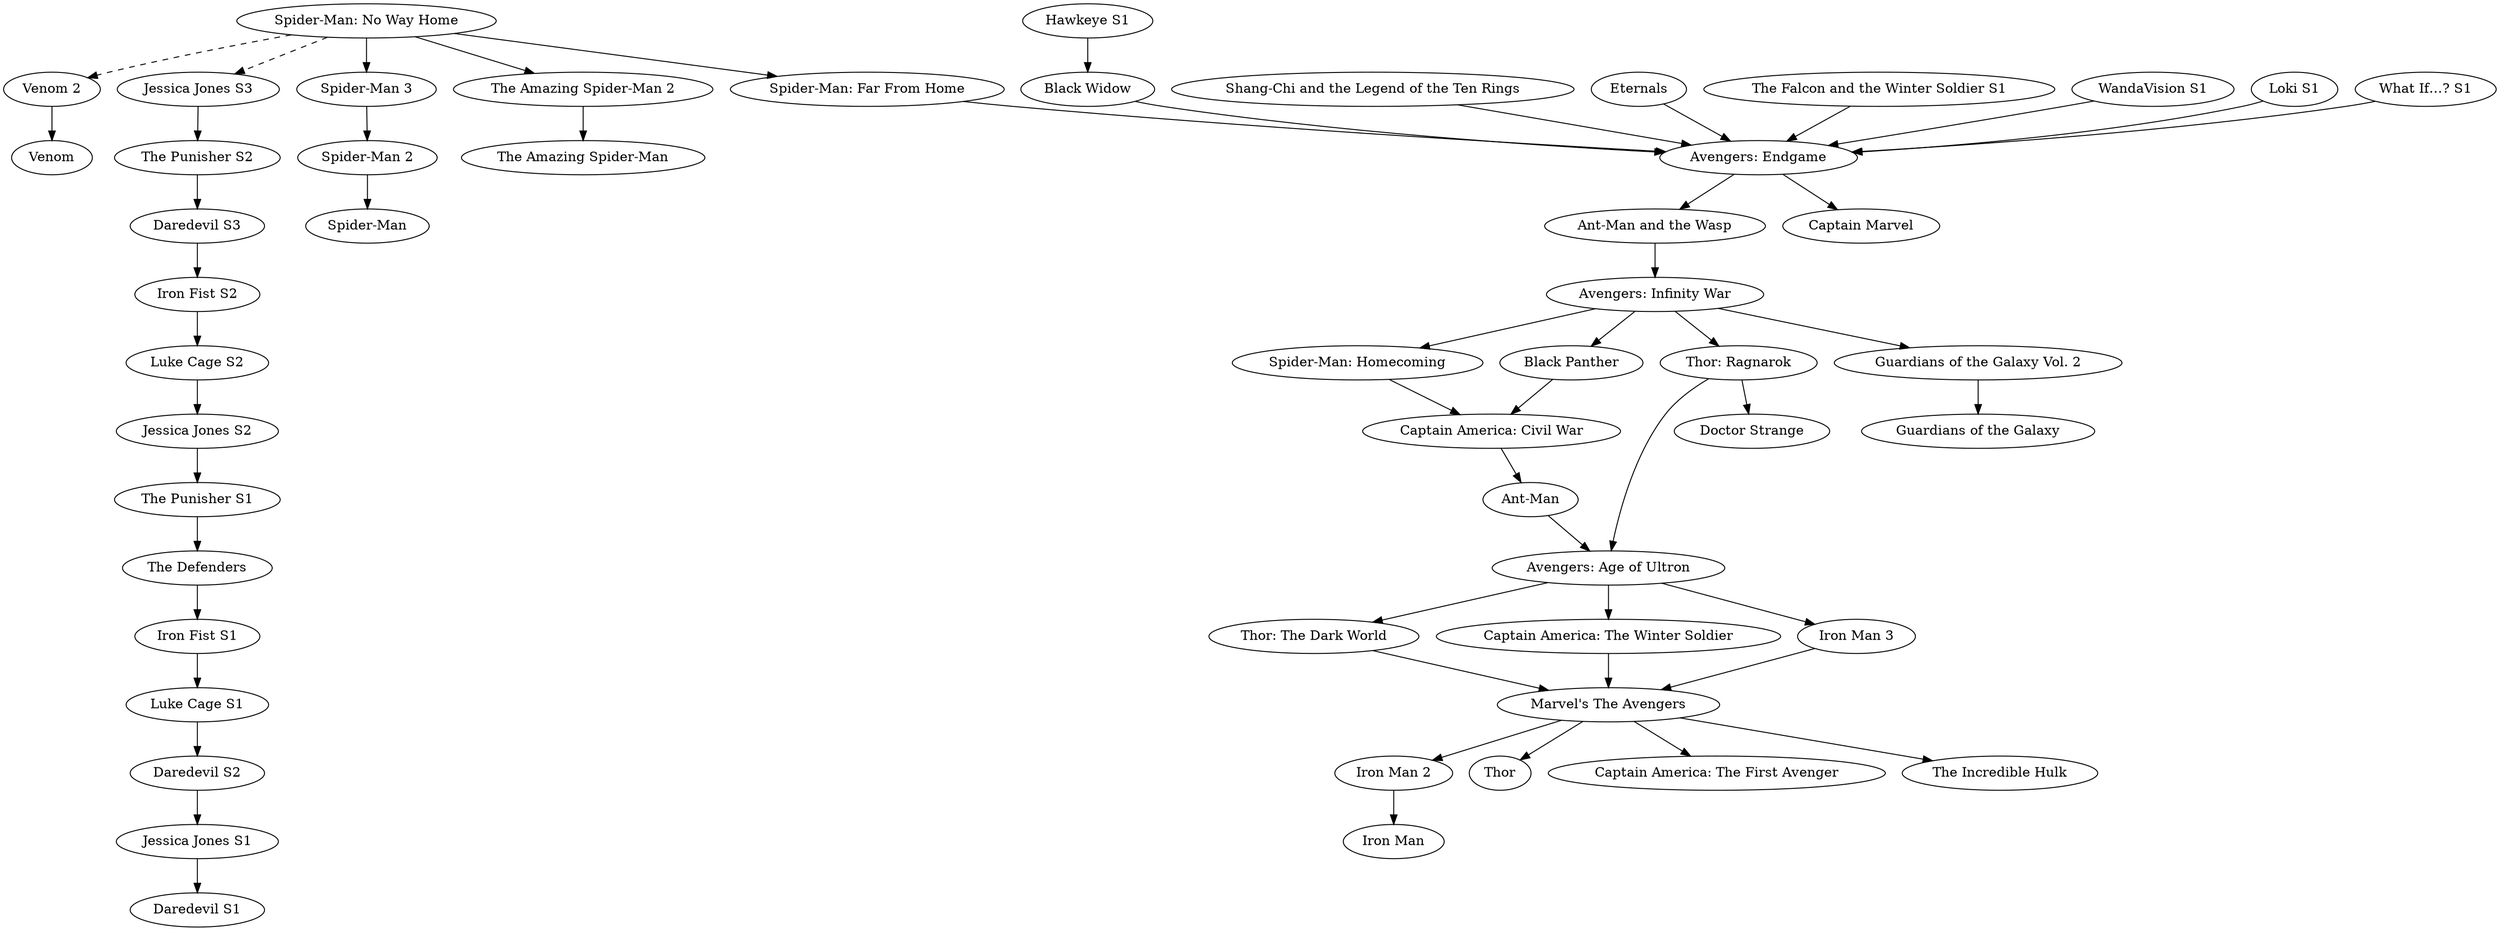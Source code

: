 digraph regexp { 
    // The definiton af all main movies
    iron_man [label="Iron Man"];
    the_incredible_hulk [label="The Incredible Hulk"];
    iron_man_2 [label="Iron Man 2"];
    thor [label="Thor"];
    captain_america_the_first_avenger [label="Captain America: The First Avenger"];
    marvels_the_avengers [label="Marvel's The Avengers"];
    iron_man_3 [label="Iron Man 3"];
    thor_the_dark_world [label="Thor: The Dark World"];
    captain_america_the_winter_soldier [label="Captain America: The Winter Soldier"];
    guardians_of_the_galaxy [label="Guardians of the Galaxy"];
    avengers_age_of_ultron [label="Avengers: Age of Ultron"];
    antman [label="Ant-Man"];
    captain_america_civil_war [label="Captain America: Civil War"];
    doctor_strange [label="Doctor Strange"];
    guardians_of_the_galaxy_vol2 [label="Guardians of the Galaxy Vol. 2"];
    spiderman_homecoming [label="Spider-Man: Homecoming"];
    thor_ragnarok [label="Thor: Ragnarok"];
    black_panther [label="Black Panther"];
    avengers_infinity_war [label="Avengers: Infinity War"];
    antman_and_the_wasp [label="Ant-Man and the Wasp"];
    captain_marvel [label="Captain Marvel"];
    avengers_endgame [label="Avengers: Endgame"];
    spiderman_far_from_home [label="Spider-Man: Far From Home"];
    black_widow [label="Black Widow"];
    shangchi_and_the_legend_of_the_ten_rings [label="Shang-Chi and the Legend of the Ten Rings"];
    eternals [label="Eternals"];
    spiderman_no_way_home [label="Spider-Man: No Way Home"];

    //iron_man
    //the_incredible_hulk

    iron_man_2 -> iron_man;

    // thor
    // captain_america_the_first_avenger

    marvels_the_avengers -> iron_man_2;
    marvels_the_avengers -> the_incredible_hulk;
    marvels_the_avengers -> thor;
    marvels_the_avengers -> captain_america_the_first_avenger;

    iron_man_3 -> marvels_the_avengers;

    thor_the_dark_world -> marvels_the_avengers;

    captain_america_the_winter_soldier -> marvels_the_avengers;

    // guardians_of_the_galaxy
    
    avengers_age_of_ultron -> iron_man_3;
    avengers_age_of_ultron -> thor_the_dark_world;
    avengers_age_of_ultron -> captain_america_the_winter_soldier;

    antman -> avengers_age_of_ultron;

    captain_america_civil_war -> antman;

    // doctor_strange

    guardians_of_the_galaxy_vol2 -> guardians_of_the_galaxy;

    spiderman_homecoming -> captain_america_civil_war;

    thor_ragnarok -> doctor_strange;
    thor_ragnarok -> avengers_age_of_ultron;

    black_panther -> captain_america_civil_war;

    avengers_infinity_war -> thor_ragnarok;
    avengers_infinity_war -> spiderman_homecoming;
    avengers_infinity_war -> black_panther;
    avengers_infinity_war -> guardians_of_the_galaxy_vol2;

    antman_and_the_wasp -> avengers_infinity_war;

    // captain_marvel;

    avengers_endgame -> captain_marvel;
    avengers_endgame -> antman_and_the_wasp;

    spiderman_far_from_home -> avengers_endgame;

    black_widow -> avengers_endgame;

    shangchi_and_the_legend_of_the_ten_rings -> avengers_endgame;

    // assumption, Have yet to watch eternals
    eternals -> avengers_endgame;

    spiderman_no_way_home -> spiderman_far_from_home;
    spiderman_no_way_home -> spiderman_3;
    spiderman_no_way_home -> the_amazing_spiderman_2;
    // Only aftercredits, not important for this movie
    spiderman_no_way_home -> venom_2 [style="dashed"];
    // Only a really short appearance of Daredevil. Assumption is that all of the netflix series will become relevant in the future
    spiderman_no_way_home -> jessica_jones_s3 [style="dashed"];

    // The maguire Spidermans
    spiderman [label="Spider-Man"];
    spiderman_2 [label="Spider-Man 2"];
    spiderman_3 [label="Spider-Man 3"];
    spiderman_2 -> spiderman;
    spiderman_3 -> spiderman_2;

    // The other spidermans
    the_amazing_spiderman [label="The Amazing Spider-Man"];
    the_amazing_spiderman_2 [label="The Amazing Spider-Man 2"];
    the_amazing_spiderman_2 -> the_amazing_spiderman;

    // Venom movies
    venom [label="Venom"]
    venom_2 [label="Venom 2"]
    venom_2 -> venom;

    // Disney Marvel series
    the_falcon_and_the_winter_soldier [label="The Falcon and the Winter Soldier S1"]
    wandavision [label="WandaVision S1"]
    loki [label="Loki S1"]
    what_if [label="What If…? S1"]
    hawkeye [label="Hawkeye S1"]

    the_falcon_and_the_winter_soldier -> avengers_endgame;

    wandavision -> avengers_endgame;

    loki -> avengers_endgame;

    what_if -> avengers_endgame;

    hawkeye -> black_widow;
    //hawkeye -> daredevil_s3;

    // Netflix Marvel Series
    // Not watched all of them at this point
    daredevil_s1 [label="Daredevil S1"]
    daredevil_s2 [label="Daredevil S2"]
    daredevil_s3 [label="Daredevil S3"]
    daredevil_s2 -> jessica_jones_s1;
    daredevil_s3 -> iron_fist_s2;

    jessica_jones_s1 [label="Jessica Jones S1"];
    jessica_jones_s2 [label="Jessica Jones S2"];
    jessica_jones_s3 [label="Jessica Jones S3"];
    jessica_jones_s1 -> daredevil_s1;
    jessica_jones_s2 -> the_punisher_s1;
    jessica_jones_s3 -> the_punisher_s2;

    luke_cage_s1 [label="Luke Cage S1"];
    luke_cage_s2 [label="Luke Cage S2"];
    luke_cage_s1 -> daredevil_s2;
    luke_cage_s2 -> jessica_jones_s2;

    iron_fist_s1 [label="Iron Fist S1"];
    iron_fist_s2 [label="Iron Fist S2"];
    iron_fist_s1 -> luke_cage_s1;
    iron_fist_s2 -> luke_cage_s2;

    the_defenders [label="The Defenders"];
    the_defenders -> iron_fist_s1;

    the_punisher_s1 [label="The Punisher S1"];
    the_punisher_s2 [label="The Punisher S2"];
    the_punisher_s1 -> the_defenders;
    the_punisher_s2->daredevil_s3;
}